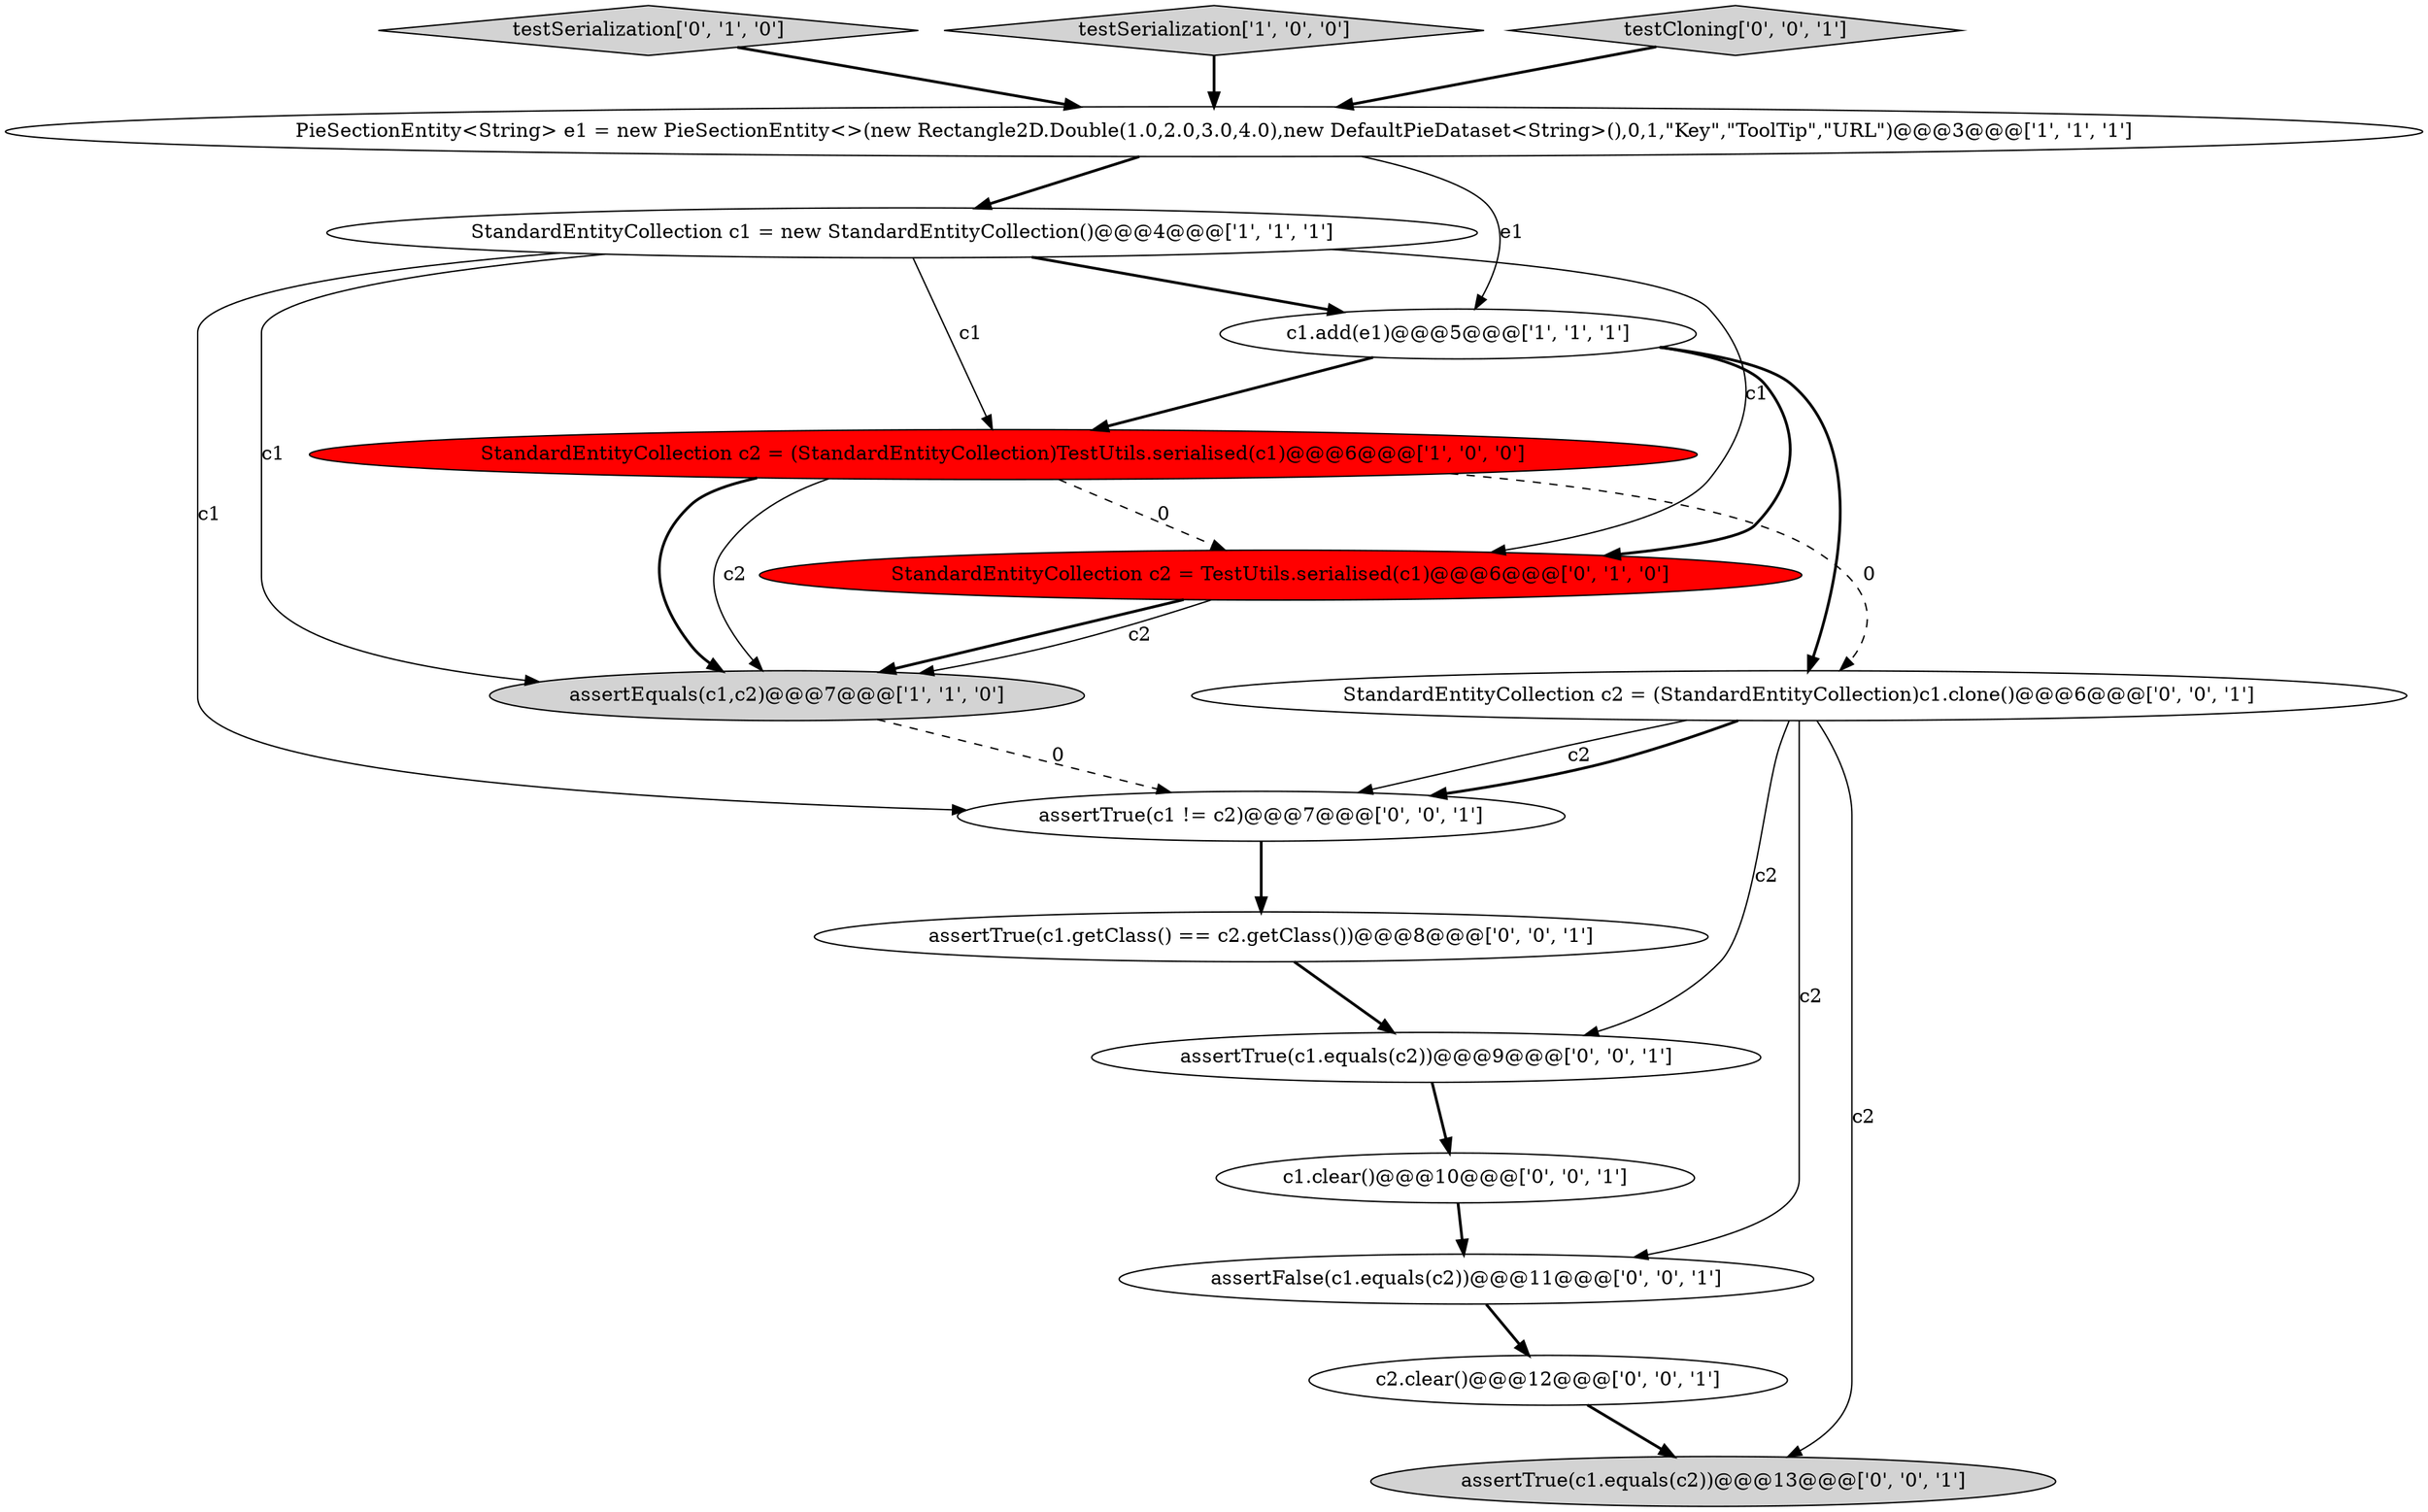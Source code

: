 digraph {
1 [style = filled, label = "StandardEntityCollection c1 = new StandardEntityCollection()@@@4@@@['1', '1', '1']", fillcolor = white, shape = ellipse image = "AAA0AAABBB1BBB"];
16 [style = filled, label = "assertTrue(c1.equals(c2))@@@13@@@['0', '0', '1']", fillcolor = lightgray, shape = ellipse image = "AAA0AAABBB3BBB"];
12 [style = filled, label = "c2.clear()@@@12@@@['0', '0', '1']", fillcolor = white, shape = ellipse image = "AAA0AAABBB3BBB"];
7 [style = filled, label = "testSerialization['0', '1', '0']", fillcolor = lightgray, shape = diamond image = "AAA0AAABBB2BBB"];
3 [style = filled, label = "assertEquals(c1,c2)@@@7@@@['1', '1', '0']", fillcolor = lightgray, shape = ellipse image = "AAA0AAABBB1BBB"];
15 [style = filled, label = "assertTrue(c1.equals(c2))@@@9@@@['0', '0', '1']", fillcolor = white, shape = ellipse image = "AAA0AAABBB3BBB"];
9 [style = filled, label = "assertTrue(c1 != c2)@@@7@@@['0', '0', '1']", fillcolor = white, shape = ellipse image = "AAA0AAABBB3BBB"];
0 [style = filled, label = "testSerialization['1', '0', '0']", fillcolor = lightgray, shape = diamond image = "AAA0AAABBB1BBB"];
4 [style = filled, label = "c1.add(e1)@@@5@@@['1', '1', '1']", fillcolor = white, shape = ellipse image = "AAA0AAABBB1BBB"];
10 [style = filled, label = "assertFalse(c1.equals(c2))@@@11@@@['0', '0', '1']", fillcolor = white, shape = ellipse image = "AAA0AAABBB3BBB"];
5 [style = filled, label = "StandardEntityCollection c2 = (StandardEntityCollection)TestUtils.serialised(c1)@@@6@@@['1', '0', '0']", fillcolor = red, shape = ellipse image = "AAA1AAABBB1BBB"];
6 [style = filled, label = "StandardEntityCollection c2 = TestUtils.serialised(c1)@@@6@@@['0', '1', '0']", fillcolor = red, shape = ellipse image = "AAA1AAABBB2BBB"];
8 [style = filled, label = "c1.clear()@@@10@@@['0', '0', '1']", fillcolor = white, shape = ellipse image = "AAA0AAABBB3BBB"];
11 [style = filled, label = "testCloning['0', '0', '1']", fillcolor = lightgray, shape = diamond image = "AAA0AAABBB3BBB"];
14 [style = filled, label = "assertTrue(c1.getClass() == c2.getClass())@@@8@@@['0', '0', '1']", fillcolor = white, shape = ellipse image = "AAA0AAABBB3BBB"];
13 [style = filled, label = "StandardEntityCollection c2 = (StandardEntityCollection)c1.clone()@@@6@@@['0', '0', '1']", fillcolor = white, shape = ellipse image = "AAA0AAABBB3BBB"];
2 [style = filled, label = "PieSectionEntity<String> e1 = new PieSectionEntity<>(new Rectangle2D.Double(1.0,2.0,3.0,4.0),new DefaultPieDataset<String>(),0,1,\"Key\",\"ToolTip\",\"URL\")@@@3@@@['1', '1', '1']", fillcolor = white, shape = ellipse image = "AAA0AAABBB1BBB"];
5->13 [style = dashed, label="0"];
5->3 [style = bold, label=""];
13->16 [style = solid, label="c2"];
6->3 [style = bold, label=""];
8->10 [style = bold, label=""];
1->4 [style = bold, label=""];
4->6 [style = bold, label=""];
2->1 [style = bold, label=""];
1->3 [style = solid, label="c1"];
4->13 [style = bold, label=""];
0->2 [style = bold, label=""];
13->10 [style = solid, label="c2"];
1->6 [style = solid, label="c1"];
12->16 [style = bold, label=""];
13->9 [style = solid, label="c2"];
6->3 [style = solid, label="c2"];
11->2 [style = bold, label=""];
2->4 [style = solid, label="e1"];
5->6 [style = dashed, label="0"];
13->15 [style = solid, label="c2"];
5->3 [style = solid, label="c2"];
1->5 [style = solid, label="c1"];
10->12 [style = bold, label=""];
7->2 [style = bold, label=""];
3->9 [style = dashed, label="0"];
9->14 [style = bold, label=""];
14->15 [style = bold, label=""];
13->9 [style = bold, label=""];
1->9 [style = solid, label="c1"];
4->5 [style = bold, label=""];
15->8 [style = bold, label=""];
}
